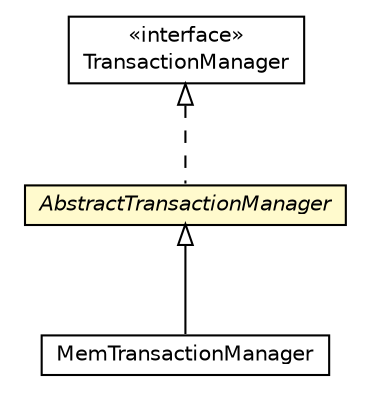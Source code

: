 #!/usr/local/bin/dot
#
# Class diagram 
# Generated by UMLGraph version 5.1 (http://www.umlgraph.org/)
#

digraph G {
	edge [fontname="Helvetica",fontsize=10,labelfontname="Helvetica",labelfontsize=10];
	node [fontname="Helvetica",fontsize=10,shape=plaintext];
	nodesep=0.25;
	ranksep=0.5;
	// pt.ist.fenixframework.core.AbstractTransactionManager
	c8791 [label=<<table title="pt.ist.fenixframework.core.AbstractTransactionManager" border="0" cellborder="1" cellspacing="0" cellpadding="2" port="p" bgcolor="lemonChiffon" href="./AbstractTransactionManager.html">
		<tr><td><table border="0" cellspacing="0" cellpadding="1">
<tr><td align="center" balign="center"><font face="Helvetica-Oblique"> AbstractTransactionManager </font></td></tr>
		</table></td></tr>
		</table>>, fontname="Helvetica", fontcolor="black", fontsize=10.0];
	// pt.ist.fenixframework.TransactionManager
	c8833 [label=<<table title="pt.ist.fenixframework.TransactionManager" border="0" cellborder="1" cellspacing="0" cellpadding="2" port="p" href="../TransactionManager.html">
		<tr><td><table border="0" cellspacing="0" cellpadding="1">
<tr><td align="center" balign="center"> &#171;interface&#187; </td></tr>
<tr><td align="center" balign="center"> TransactionManager </td></tr>
		</table></td></tr>
		</table>>, fontname="Helvetica", fontcolor="black", fontsize=10.0];
	// pt.ist.fenixframework.backend.mem.MemTransactionManager
	c8974 [label=<<table title="pt.ist.fenixframework.backend.mem.MemTransactionManager" border="0" cellborder="1" cellspacing="0" cellpadding="2" port="p" href="../backend/mem/MemTransactionManager.html">
		<tr><td><table border="0" cellspacing="0" cellpadding="1">
<tr><td align="center" balign="center"> MemTransactionManager </td></tr>
		</table></td></tr>
		</table>>, fontname="Helvetica", fontcolor="black", fontsize=10.0];
	//pt.ist.fenixframework.core.AbstractTransactionManager implements pt.ist.fenixframework.TransactionManager
	c8833:p -> c8791:p [dir=back,arrowtail=empty,style=dashed];
	//pt.ist.fenixframework.backend.mem.MemTransactionManager extends pt.ist.fenixframework.core.AbstractTransactionManager
	c8791:p -> c8974:p [dir=back,arrowtail=empty];
}

